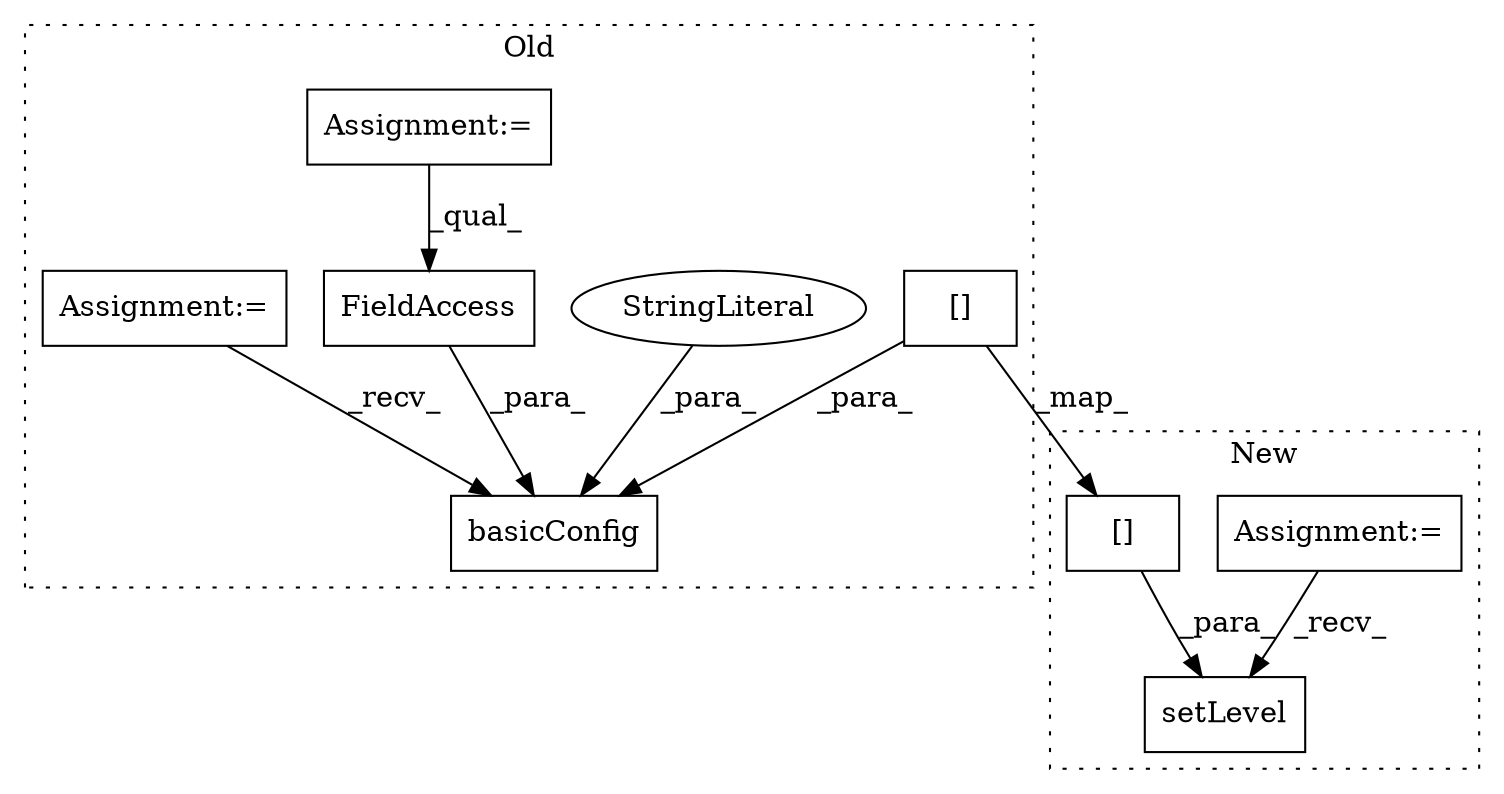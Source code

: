 digraph G {
subgraph cluster0 {
1 [label="basicConfig" a="32" s="5005,5084" l="12,1" shape="box"];
3 [label="StringLiteral" a="45" s="5071" l="13" shape="ellipse"];
5 [label="FieldAccess" a="22" s="5017" l="10" shape="box"];
6 [label="[]" a="2" s="5028,5069" l="23,1" shape="box"];
8 [label="Assignment:=" a="7" s="3645" l="3" shape="box"];
9 [label="Assignment:=" a="7" s="3625" l="7" shape="box"];
label = "Old";
style="dotted";
}
subgraph cluster1 {
2 [label="setLevel" a="32" s="5135,5186" l="9,1" shape="box"];
4 [label="Assignment:=" a="7" s="3773" l="6" shape="box"];
7 [label="[]" a="2" s="5144,5185" l="23,1" shape="box"];
label = "New";
style="dotted";
}
3 -> 1 [label="_para_"];
4 -> 2 [label="_recv_"];
5 -> 1 [label="_para_"];
6 -> 7 [label="_map_"];
6 -> 1 [label="_para_"];
7 -> 2 [label="_para_"];
8 -> 5 [label="_qual_"];
9 -> 1 [label="_recv_"];
}